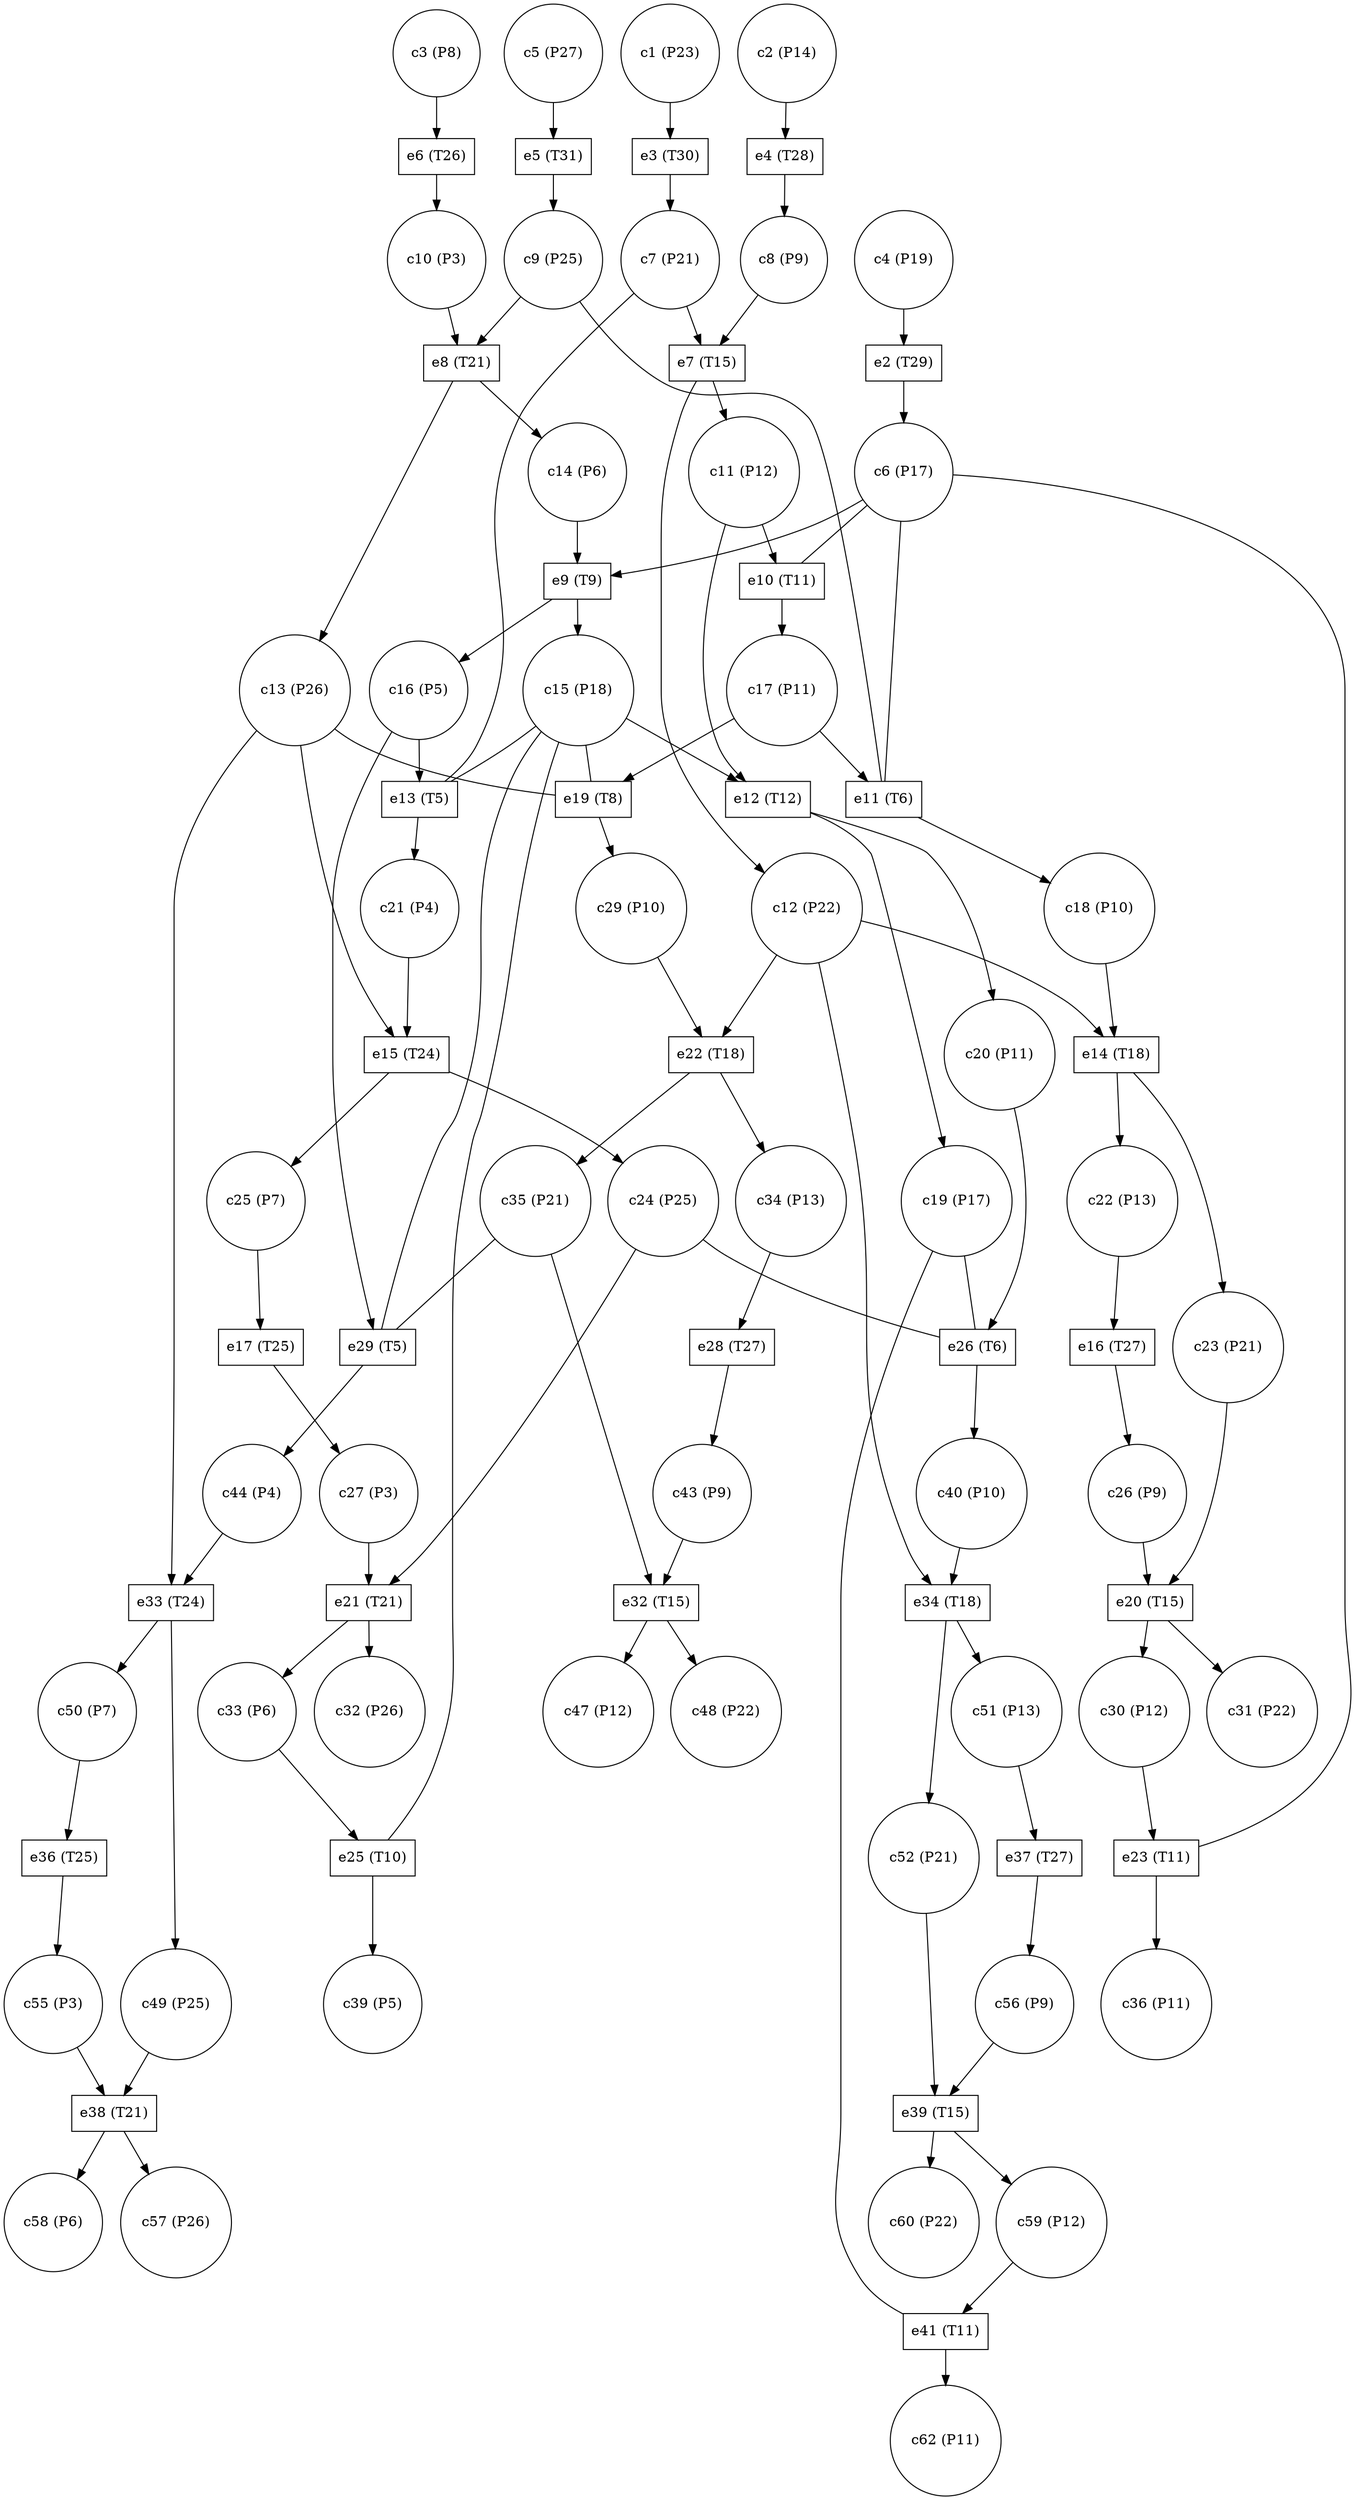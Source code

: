 digraph PetriNet {
// Places
p21 [shape=circle label="c21 (P4)"];
p49 [shape=circle label="c49 (P25)"];
p29 [shape=circle label="c29 (P10)"];
p47 [shape=circle label="c47 (P12)"];
p58 [shape=circle label="c58 (P6)"];
p34 [shape=circle label="c34 (P13)"];
p40 [shape=circle label="c40 (P10)"];
p1 [shape=circle label="c1 (P23)"];
p52 [shape=circle label="c52 (P21)"];
p6 [shape=circle label="c6 (P17)"];
p56 [shape=circle label="c56 (P9)"];
p4 [shape=circle label="c4 (P19)"];
p33 [shape=circle label="c33 (P6)"];
p16 [shape=circle label="c16 (P5)"];
p17 [shape=circle label="c17 (P11)"];
p27 [shape=circle label="c27 (P3)"];
p10 [shape=circle label="c10 (P3)"];
p30 [shape=circle label="c30 (P12)"];
p60 [shape=circle label="c60 (P22)"];
p24 [shape=circle label="c24 (P25)"];
p14 [shape=circle label="c14 (P6)"];
p7 [shape=circle label="c7 (P21)"];
p9 [shape=circle label="c9 (P25)"];
p8 [shape=circle label="c8 (P9)"];
p48 [shape=circle label="c48 (P22)"];
p39 [shape=circle label="c39 (P5)"];
p62 [shape=circle label="c62 (P11)"];
p43 [shape=circle label="c43 (P9)"];
p44 [shape=circle label="c44 (P4)"];
p11 [shape=circle label="c11 (P12)"];
p20 [shape=circle label="c20 (P11)"];
p55 [shape=circle label="c55 (P3)"];
p35 [shape=circle label="c35 (P21)"];
p15 [shape=circle label="c15 (P18)"];
p36 [shape=circle label="c36 (P11)"];
p50 [shape=circle label="c50 (P7)"];
p22 [shape=circle label="c22 (P13)"];
p32 [shape=circle label="c32 (P26)"];
p59 [shape=circle label="c59 (P12)"];
p23 [shape=circle label="c23 (P21)"];
p3 [shape=circle label="c3 (P8)"];
p2 [shape=circle label="c2 (P14)"];
p13 [shape=circle label="c13 (P26)"];
p25 [shape=circle label="c25 (P7)"];
p19 [shape=circle label="c19 (P17)"];
p5 [shape=circle label="c5 (P27)"];
p18 [shape=circle label="c18 (P10)"];
p57 [shape=circle label="c57 (P26)"];
p12 [shape=circle label="c12 (P22)"];
p31 [shape=circle label="c31 (P22)"];
p51 [shape=circle label="c51 (P13)"];
p26 [shape=circle label="c26 (P9)"];
// Transitions
t11 [shape=box label="e11 (T6)"];
t33 [shape=box label="e33 (T24)"];
t25 [shape=box label="e25 (T10)"];
t22 [shape=box label="e22 (T18)"];
t4 [shape=box label="e4 (T28)"];
t34 [shape=box label="e34 (T18)"];
t21 [shape=box label="e21 (T21)"];
t7 [shape=box label="e7 (T15)"];
t23 [shape=box label="e23 (T11)"];
t10 [shape=box label="e10 (T11)"];
t12 [shape=box label="e12 (T12)"];
t28 [shape=box label="e28 (T27)"];
t9 [shape=box label="e9 (T9)"];
t19 [shape=box label="e19 (T8)"];
t2 [shape=box label="e2 (T29)"];
t8 [shape=box label="e8 (T21)"];
t36 [shape=box label="e36 (T25)"];
t15 [shape=box label="e15 (T24)"];
t17 [shape=box label="e17 (T25)"];
t13 [shape=box label="e13 (T5)"];
t39 [shape=box label="e39 (T15)"];
t29 [shape=box label="e29 (T5)"];
t38 [shape=box label="e38 (T21)"];
t37 [shape=box label="e37 (T27)"];
t32 [shape=box label="e32 (T15)"];
t16 [shape=box label="e16 (T27)"];
t14 [shape=box label="e14 (T18)"];
t41 [shape=box label="e41 (T11)"];
t3 [shape=box label="e3 (T30)"];
t20 [shape=box label="e20 (T15)"];
t6 [shape=box label="e6 (T26)"];
t26 [shape=box label="e26 (T6)"];
t5 [shape=box label="e5 (T31)"];
// Edges
p21 -> t15;
p49 -> t38;
p29 -> t22;
p34 -> t28;
p40 -> t34;
p1 -> t3;
p52 -> t39;
p6 -> t9;
p56 -> t39;
p4 -> t2;
p33 -> t25;
p16 -> t13;
p16 -> t29;
p17 -> t11;
p17 -> t19;
p27 -> t21;
p10 -> t8;
p30 -> t23;
p24 -> t21;
p14 -> t9;
p7 -> t7;
p9 -> t8;
p8 -> t7;
p43 -> t32;
p44 -> t33;
p11 -> t10;
p11 -> t12;
p20 -> t26;
p55 -> t38;
p35 -> t32;
p15 -> t12;
p50 -> t36;
p22 -> t16;
p59 -> t41;
p23 -> t20;
p3 -> t6;
p2 -> t4;
p13 -> t15;
p13 -> t33;
p25 -> t17;
p5 -> t5;
p18 -> t14;
p12 -> t14;
p12 -> t22;
p12 -> t34;
p51 -> t37;
p26 -> t20;
t11 -> p18;
p6 -> t11 [dir=none];
p9 -> t11 [dir=none];
t33 -> p49;
t33 -> p50;
t25 -> p39;
p15 -> t25 [dir=none];
t22 -> p34;
t22 -> p35;
t4 -> p8;
t34 -> p51;
t34 -> p52;
t21 -> p32;
t21 -> p33;
t7 -> p11;
t7 -> p12;
t23 -> p36;
p6 -> t23 [dir=none];
t10 -> p17;
p6 -> t10 [dir=none];
t12 -> p19;
t12 -> p20;
t28 -> p43;
t9 -> p15;
t9 -> p16;
t19 -> p29;
p13 -> t19 [dir=none];
p15 -> t19 [dir=none];
t2 -> p6;
t8 -> p13;
t8 -> p14;
t36 -> p55;
t15 -> p24;
t15 -> p25;
t17 -> p27;
t13 -> p21;
p7 -> t13 [dir=none];
p15 -> t13 [dir=none];
t39 -> p59;
t39 -> p60;
t29 -> p44;
p15 -> t29 [dir=none];
p35 -> t29 [dir=none];
t38 -> p57;
t38 -> p58;
t37 -> p56;
t32 -> p47;
t32 -> p48;
t16 -> p26;
t14 -> p22;
t14 -> p23;
t41 -> p62;
p19 -> t41 [dir=none];
t3 -> p7;
t20 -> p30;
t20 -> p31;
t6 -> p10;
t26 -> p40;
p24 -> t26 [dir=none];
p19 -> t26 [dir=none];
t5 -> p9;
}
